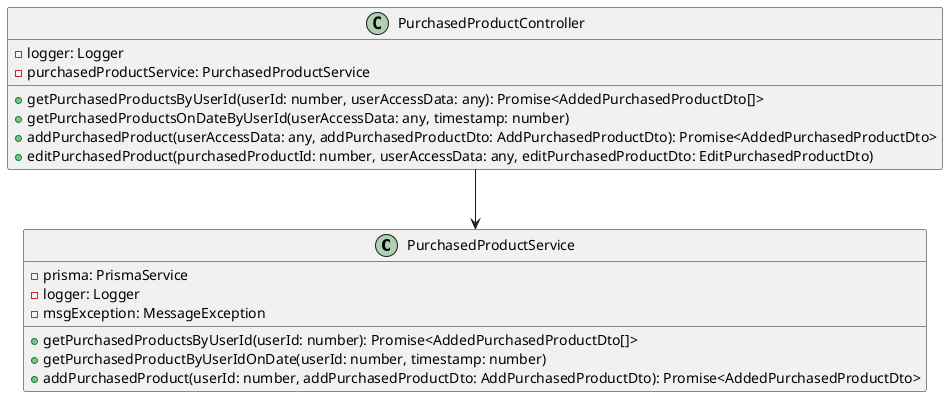 @startuml purchased_product

class PurchasedProductService {
  - prisma: PrismaService
  - logger: Logger
  - msgException: MessageException
  + getPurchasedProductsByUserId(userId: number): Promise<AddedPurchasedProductDto[]>
  + getPurchasedProductByUserIdOnDate(userId: number, timestamp: number)
  + addPurchasedProduct(userId: number, addPurchasedProductDto: AddPurchasedProductDto): Promise<AddedPurchasedProductDto>
}


class PurchasedProductController {
  - logger: Logger
  - purchasedProductService: PurchasedProductService

  + getPurchasedProductsByUserId(userId: number, userAccessData: any): Promise<AddedPurchasedProductDto[]>
  + getPurchasedProductsOnDateByUserId(userAccessData: any, timestamp: number)
  + addPurchasedProduct(userAccessData: any, addPurchasedProductDto: AddPurchasedProductDto): Promise<AddedPurchasedProductDto>
  + editPurchasedProduct(purchasedProductId: number, userAccessData: any, editPurchasedProductDto: EditPurchasedProductDto)
}

PurchasedProductController --> PurchasedProductService

@enduml
